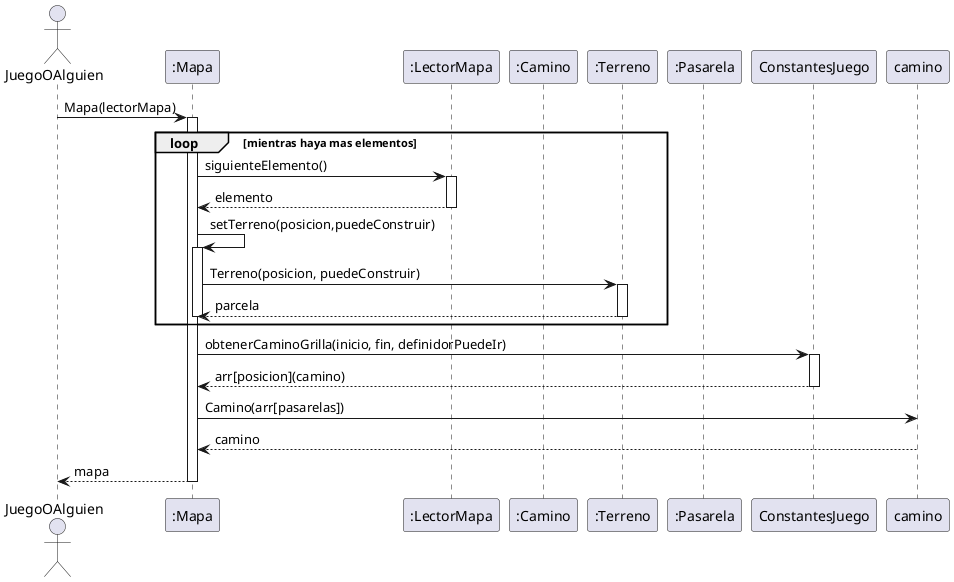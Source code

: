 @startuml

Actor JuegoOAlguien as sis

participant ":Mapa" as mapa
participant ":LectorMapa" as lector
participant ":Camino" as cammino

participant ":Terreno" as terreno
participant ":Pasarela" as pasarela
participant "ConstantesJuego" as utils


sis->mapa: Mapa(lectorMapa)
activate mapa

loop mientras haya mas elementos
mapa ->lector : siguienteElemento()
activate lector
lector --> mapa: elemento
deactivate lector

mapa->mapa: setTerreno(posicion,puedeConstruir)
activate mapa
mapa->terreno: Terreno(posicion, puedeConstruir)
activate terreno
terreno-->mapa:parcela
deactivate terreno
deactivate mapa
end


mapa->utils: obtenerCaminoGrilla(inicio, fin, definidorPuedeIr)
activate utils
utils--> mapa: arr[posicion](camino)
deactivate utils
mapa -> camino: Camino(arr[pasarelas])
camino --> mapa: camino


mapa-->sis: mapa
deactivate mapa



@enduml
